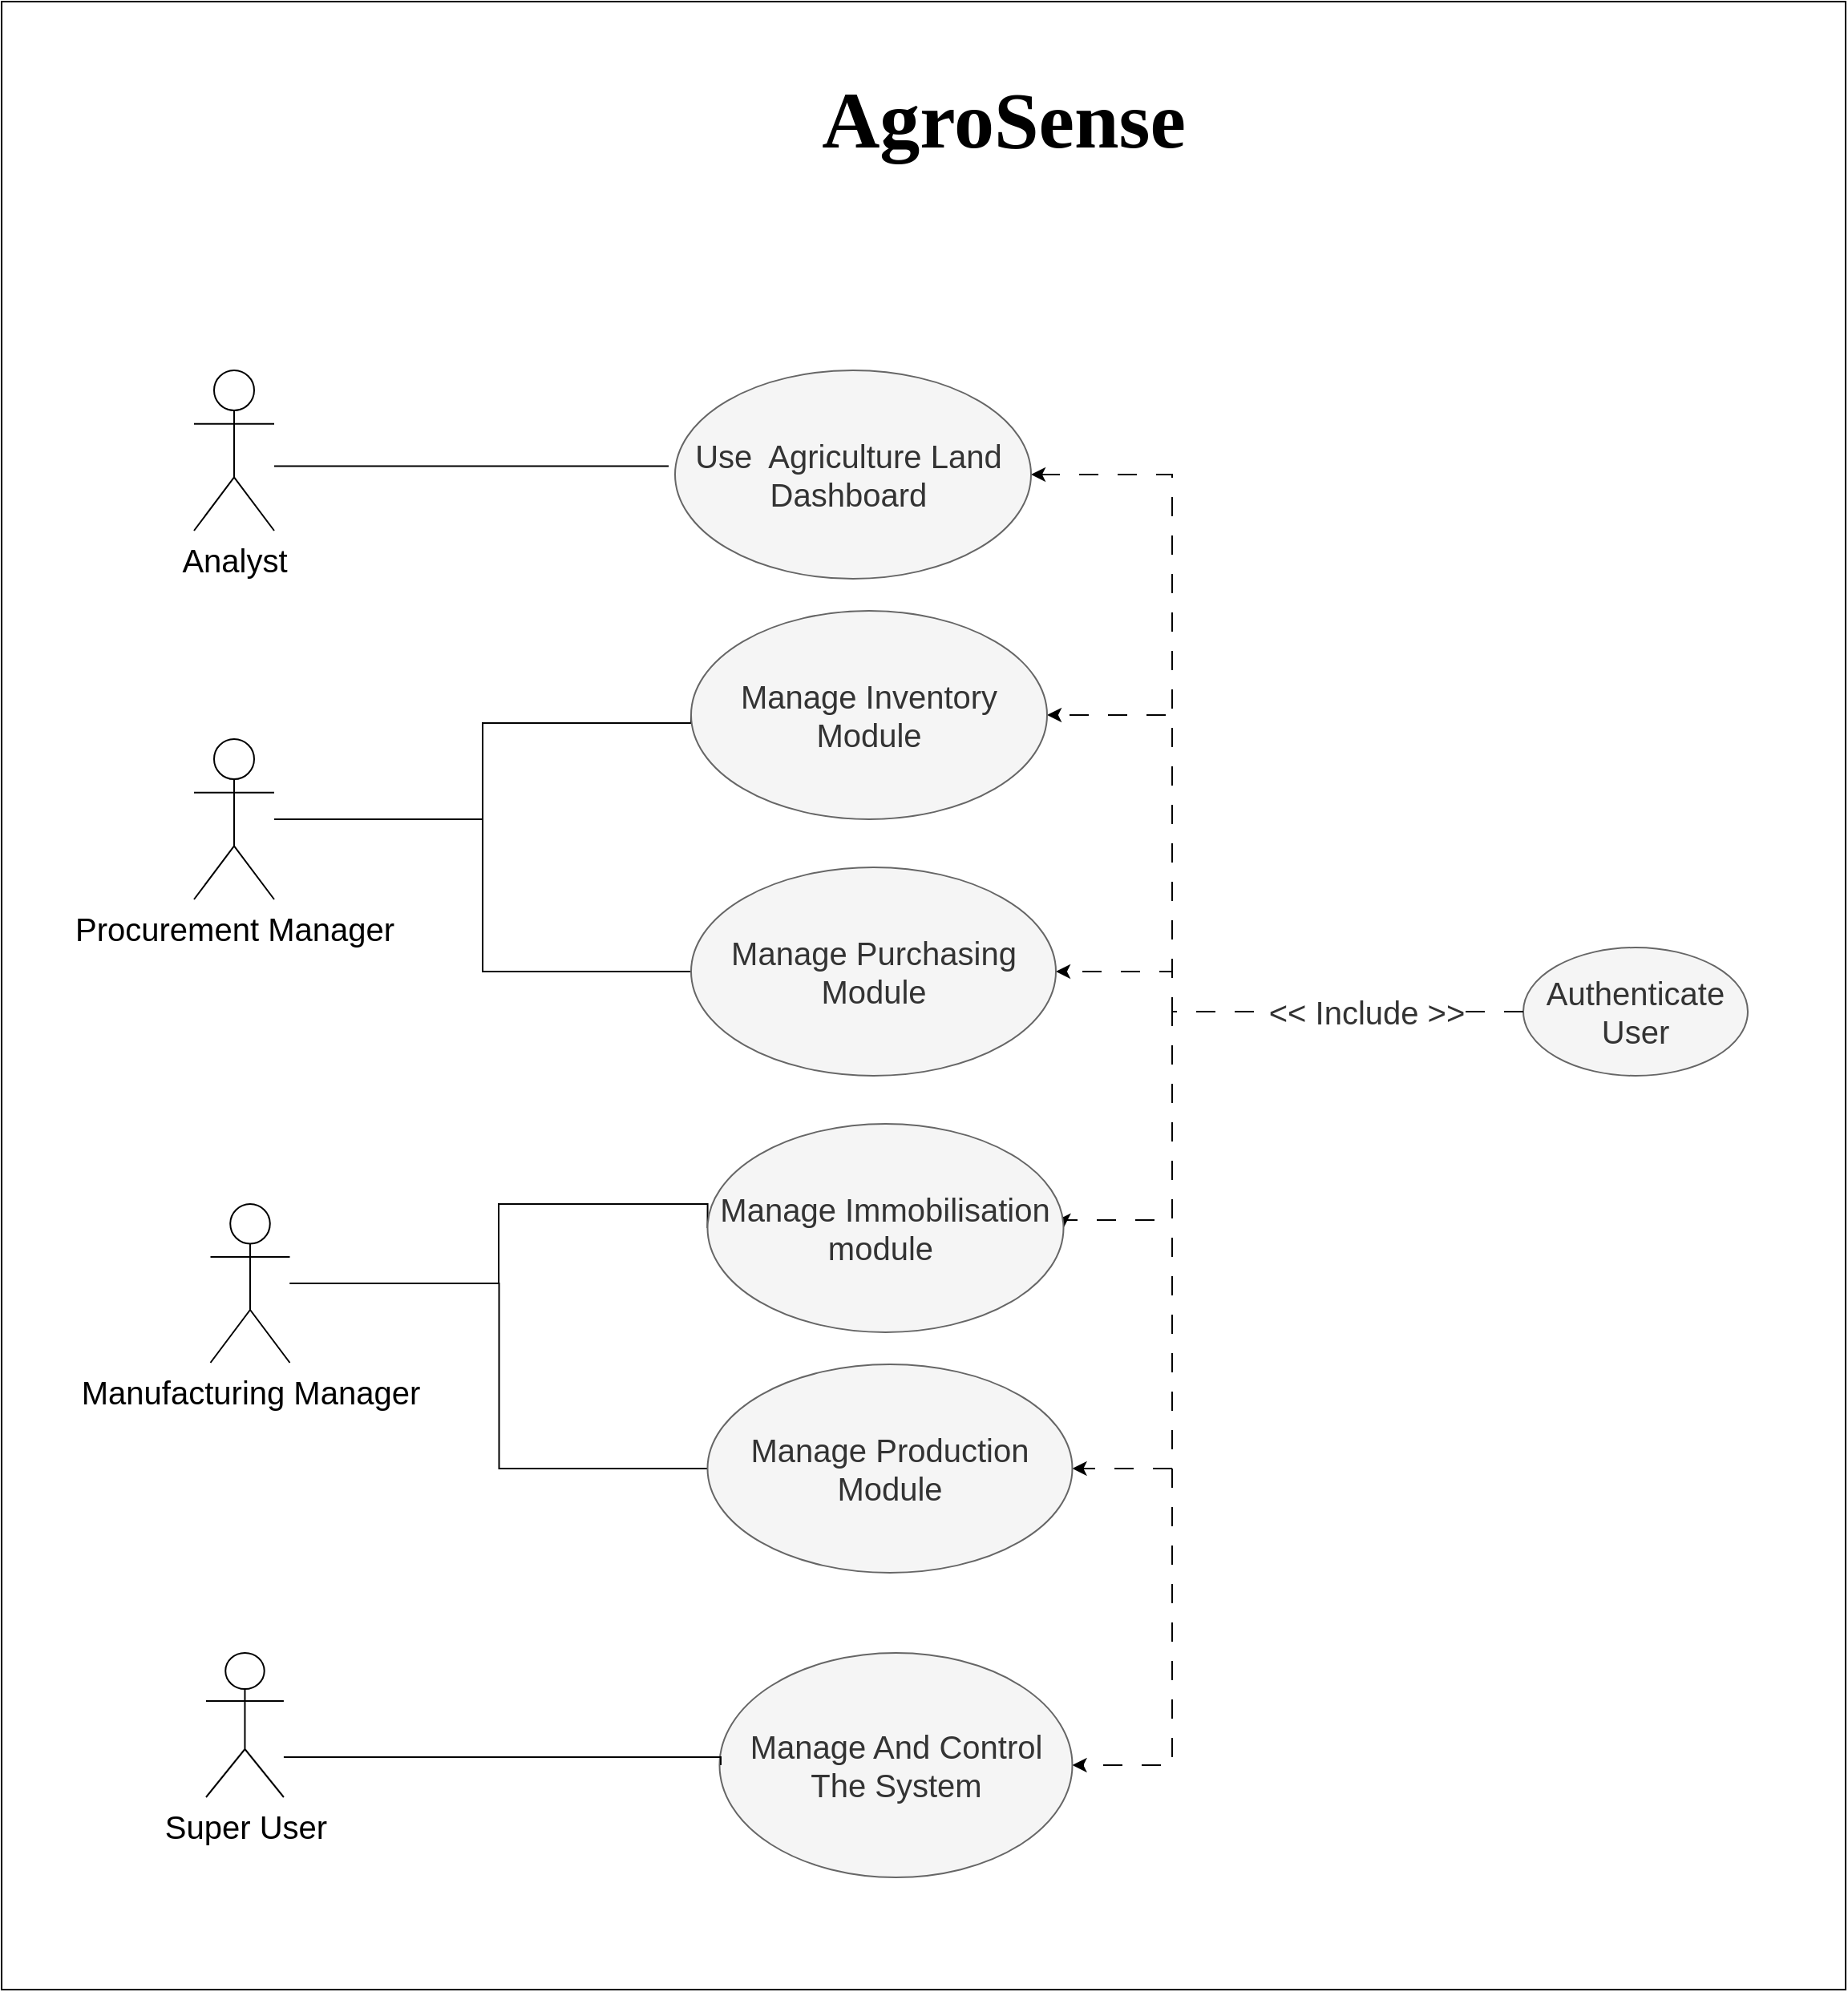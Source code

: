<mxfile version="21.3.6" type="device">
  <diagram name="Page-1" id="FUEcnF_FwE0Z1-w-KJdd">
    <mxGraphModel dx="3050" dy="1168" grid="1" gridSize="10" guides="1" tooltips="1" connect="1" arrows="1" fold="1" page="1" pageScale="1" pageWidth="850" pageHeight="1100" math="0" shadow="0">
      <root>
        <mxCell id="0" />
        <mxCell id="1" parent="0" />
        <mxCell id="_qx0qerG88OESA4s5PXd-1" value="" style="rounded=0;whiteSpace=wrap;html=1;fontFamily=Helvetica;fontSize=20;" vertex="1" parent="1">
          <mxGeometry x="-740" y="20" width="1150" height="1240" as="geometry" />
        </mxCell>
        <mxCell id="_qx0qerG88OESA4s5PXd-61" style="edgeStyle=orthogonalEdgeStyle;rounded=0;orthogonalLoop=1;jettySize=auto;html=1;entryX=0;entryY=0.5;entryDx=0;entryDy=0;endArrow=none;endFill=0;" edge="1" parent="1" source="_qx0qerG88OESA4s5PXd-2" target="_qx0qerG88OESA4s5PXd-39">
          <mxGeometry relative="1" as="geometry">
            <Array as="points">
              <mxPoint x="-440" y="530" />
              <mxPoint x="-440" y="470" />
              <mxPoint x="-310" y="470" />
            </Array>
          </mxGeometry>
        </mxCell>
        <mxCell id="_qx0qerG88OESA4s5PXd-62" style="edgeStyle=orthogonalEdgeStyle;rounded=0;orthogonalLoop=1;jettySize=auto;html=1;entryX=0;entryY=0.5;entryDx=0;entryDy=0;endArrow=none;endFill=0;" edge="1" parent="1" source="_qx0qerG88OESA4s5PXd-2" target="_qx0qerG88OESA4s5PXd-60">
          <mxGeometry relative="1" as="geometry" />
        </mxCell>
        <mxCell id="_qx0qerG88OESA4s5PXd-2" value="Procurement Manager" style="shape=umlActor;verticalLabelPosition=bottom;verticalAlign=top;html=1;outlineConnect=0;rounded=0;fontSize=20;" vertex="1" parent="1">
          <mxGeometry x="-620" y="480" width="50" height="100" as="geometry" />
        </mxCell>
        <mxCell id="_qx0qerG88OESA4s5PXd-65" style="edgeStyle=orthogonalEdgeStyle;rounded=0;orthogonalLoop=1;jettySize=auto;html=1;entryX=0;entryY=0.5;entryDx=0;entryDy=0;endArrow=none;endFill=0;" edge="1" parent="1" source="_qx0qerG88OESA4s5PXd-14" target="_qx0qerG88OESA4s5PXd-63">
          <mxGeometry relative="1" as="geometry">
            <Array as="points">
              <mxPoint x="-430" y="820" />
              <mxPoint x="-430" y="770" />
              <mxPoint x="-300" y="770" />
            </Array>
          </mxGeometry>
        </mxCell>
        <mxCell id="_qx0qerG88OESA4s5PXd-66" style="edgeStyle=orthogonalEdgeStyle;rounded=0;orthogonalLoop=1;jettySize=auto;html=1;entryX=0;entryY=0.5;entryDx=0;entryDy=0;endArrow=none;endFill=0;" edge="1" parent="1" source="_qx0qerG88OESA4s5PXd-14" target="_qx0qerG88OESA4s5PXd-64">
          <mxGeometry relative="1" as="geometry">
            <Array as="points">
              <mxPoint x="-429.75" y="819" />
              <mxPoint x="-429.75" y="935" />
            </Array>
          </mxGeometry>
        </mxCell>
        <mxCell id="_qx0qerG88OESA4s5PXd-14" value="Manufacturing Manager" style="shape=umlActor;verticalLabelPosition=bottom;verticalAlign=top;html=1;outlineConnect=0;rounded=0;fontSize=20;" vertex="1" parent="1">
          <mxGeometry x="-609.75" y="770" width="49.5" height="99" as="geometry" />
        </mxCell>
        <mxCell id="_qx0qerG88OESA4s5PXd-28" style="edgeStyle=orthogonalEdgeStyle;rounded=0;orthogonalLoop=1;jettySize=auto;html=1;entryX=1;entryY=0.5;entryDx=0;entryDy=0;dashed=1;dashPattern=12 12;" edge="1" parent="1" source="_qx0qerG88OESA4s5PXd-32" target="_qx0qerG88OESA4s5PXd-60">
          <mxGeometry relative="1" as="geometry">
            <Array as="points">
              <mxPoint x="-10" y="650" />
              <mxPoint x="-10" y="625" />
            </Array>
            <mxPoint x="-195" y="1103" as="targetPoint" />
          </mxGeometry>
        </mxCell>
        <mxCell id="_qx0qerG88OESA4s5PXd-31" style="edgeStyle=orthogonalEdgeStyle;rounded=0;orthogonalLoop=1;jettySize=auto;html=1;entryX=1;entryY=0.5;entryDx=0;entryDy=0;dashed=1;dashPattern=12 12;" edge="1" parent="1" source="_qx0qerG88OESA4s5PXd-32" target="_qx0qerG88OESA4s5PXd-39">
          <mxGeometry relative="1" as="geometry">
            <Array as="points">
              <mxPoint x="-10" y="650" />
              <mxPoint x="-10" y="465" />
            </Array>
            <mxPoint x="-200" y="1013" as="targetPoint" />
          </mxGeometry>
        </mxCell>
        <mxCell id="_qx0qerG88OESA4s5PXd-78" style="edgeStyle=orthogonalEdgeStyle;rounded=0;orthogonalLoop=1;jettySize=auto;html=1;entryX=1;entryY=0.5;entryDx=0;entryDy=0;dashed=1;dashPattern=12 12;" edge="1" parent="1" source="_qx0qerG88OESA4s5PXd-32" target="_qx0qerG88OESA4s5PXd-70">
          <mxGeometry relative="1" as="geometry">
            <Array as="points">
              <mxPoint x="-10" y="650" />
              <mxPoint x="-10" y="315" />
            </Array>
          </mxGeometry>
        </mxCell>
        <mxCell id="_qx0qerG88OESA4s5PXd-32" value="Authenticate User" style="ellipse;whiteSpace=wrap;html=1;fillColor=#f5f5f5;strokeColor=#666666;rounded=0;fontSize=20;fontColor=#333333;" vertex="1" parent="1">
          <mxGeometry x="209.0" y="610" width="140" height="80" as="geometry" />
        </mxCell>
        <mxCell id="_qx0qerG88OESA4s5PXd-39" value="Manage Inventory Module" style="ellipse;whiteSpace=wrap;html=1;fillColor=#f5f5f5;strokeColor=#666666;rounded=0;fontSize=20;fontColor=#333333;" vertex="1" parent="1">
          <mxGeometry x="-310" y="400" width="222" height="130" as="geometry" />
        </mxCell>
        <mxCell id="_qx0qerG88OESA4s5PXd-46" style="edgeStyle=orthogonalEdgeStyle;rounded=0;orthogonalLoop=1;jettySize=auto;html=1;entryX=1;entryY=0.5;entryDx=0;entryDy=0;dashed=1;dashPattern=12 12;" edge="1" parent="1" source="_qx0qerG88OESA4s5PXd-32" target="_qx0qerG88OESA4s5PXd-64">
          <mxGeometry relative="1" as="geometry">
            <Array as="points">
              <mxPoint x="-10" y="650" />
              <mxPoint x="-10" y="935" />
            </Array>
            <mxPoint x="-195" y="1573" as="targetPoint" />
          </mxGeometry>
        </mxCell>
        <mxCell id="_qx0qerG88OESA4s5PXd-58" style="edgeStyle=orthogonalEdgeStyle;rounded=0;orthogonalLoop=1;jettySize=auto;html=1;fontFamily=Helvetica;fontSize=20;fontColor=#333333;dashed=1;dashPattern=12 12;entryX=1;entryY=0.5;entryDx=0;entryDy=0;" edge="1" parent="1" source="_qx0qerG88OESA4s5PXd-32" target="_qx0qerG88OESA4s5PXd-51">
          <mxGeometry relative="1" as="geometry">
            <mxPoint x="-158" y="1786" as="targetPoint" />
            <Array as="points">
              <mxPoint x="-10" y="650" />
              <mxPoint x="-10" y="1120" />
            </Array>
          </mxGeometry>
        </mxCell>
        <mxCell id="_qx0qerG88OESA4s5PXd-48" style="edgeStyle=orthogonalEdgeStyle;rounded=0;orthogonalLoop=1;jettySize=auto;html=1;entryX=1;entryY=0.5;entryDx=0;entryDy=0;dashed=1;dashPattern=12 12;" edge="1" parent="1" source="_qx0qerG88OESA4s5PXd-32" target="_qx0qerG88OESA4s5PXd-63">
          <mxGeometry relative="1" as="geometry">
            <Array as="points">
              <mxPoint x="-10" y="650" />
              <mxPoint x="-10" y="780" />
              <mxPoint x="-78" y="780" />
            </Array>
            <mxPoint x="-240" y="1340" as="targetPoint" />
          </mxGeometry>
        </mxCell>
        <mxCell id="_qx0qerG88OESA4s5PXd-49" value="&amp;lt;&amp;lt; Include &amp;gt;&amp;gt;" style="edgeLabel;html=1;align=center;verticalAlign=middle;resizable=0;points=[];fontSize=20;fontFamily=Helvetica;fontColor=#333333;labelBackgroundColor=#ffffff;" vertex="1" connectable="0" parent="_qx0qerG88OESA4s5PXd-48">
          <mxGeometry x="-0.884" relative="1" as="geometry">
            <mxPoint x="-74" as="offset" />
          </mxGeometry>
        </mxCell>
        <mxCell id="_qx0qerG88OESA4s5PXd-50" value="Super User" style="shape=umlActor;verticalLabelPosition=bottom;verticalAlign=top;html=1;outlineConnect=0;rounded=0;fontSize=20;" vertex="1" parent="1">
          <mxGeometry x="-612.5" y="1050" width="48.46" height="90" as="geometry" />
        </mxCell>
        <mxCell id="_qx0qerG88OESA4s5PXd-51" value="Manage And Control The System" style="ellipse;whiteSpace=wrap;html=1;fillColor=#f5f5f5;strokeColor=#666666;rounded=0;fontSize=20;fontColor=#333333;" vertex="1" parent="1">
          <mxGeometry x="-292.25" y="1050" width="220" height="140" as="geometry" />
        </mxCell>
        <mxCell id="_qx0qerG88OESA4s5PXd-52" style="edgeStyle=orthogonalEdgeStyle;rounded=0;orthogonalLoop=1;jettySize=auto;html=1;entryX=0;entryY=0.5;entryDx=0;entryDy=0;fontSize=20;endArrow=none;endFill=0;" edge="1" parent="1" source="_qx0qerG88OESA4s5PXd-50" target="_qx0qerG88OESA4s5PXd-51">
          <mxGeometry relative="1" as="geometry">
            <mxPoint x="-457.25" y="1130.1" as="targetPoint" />
            <Array as="points">
              <mxPoint x="-291.5" y="1115" />
              <mxPoint x="-291.5" y="1120" />
            </Array>
          </mxGeometry>
        </mxCell>
        <mxCell id="_qx0qerG88OESA4s5PXd-53" value="&lt;font size=&quot;1&quot; face=&quot;Verdana&quot; style=&quot;&quot;&gt;&lt;b style=&quot;font-size: 50px;&quot;&gt;AgroSense&lt;/b&gt;&lt;/font&gt;" style="text;html=1;align=center;verticalAlign=middle;whiteSpace=wrap;rounded=1;arcSize=50;fontSize=20;" vertex="1" parent="1">
          <mxGeometry x="-290" y="33" width="350" height="120" as="geometry" />
        </mxCell>
        <mxCell id="_qx0qerG88OESA4s5PXd-60" value="Manage Purchasing Module" style="ellipse;whiteSpace=wrap;html=1;fillColor=#f5f5f5;strokeColor=#666666;rounded=0;fontSize=20;fontColor=#333333;" vertex="1" parent="1">
          <mxGeometry x="-310" y="560" width="227.5" height="130" as="geometry" />
        </mxCell>
        <mxCell id="_qx0qerG88OESA4s5PXd-63" value="Manage Immobilisation module&amp;nbsp;" style="ellipse;whiteSpace=wrap;html=1;fillColor=#f5f5f5;strokeColor=#666666;rounded=0;fontSize=20;fontColor=#333333;" vertex="1" parent="1">
          <mxGeometry x="-299.75" y="720" width="222" height="130" as="geometry" />
        </mxCell>
        <mxCell id="_qx0qerG88OESA4s5PXd-64" value="Manage Production Module" style="ellipse;whiteSpace=wrap;html=1;fillColor=#f5f5f5;strokeColor=#666666;rounded=0;fontSize=20;fontColor=#333333;" vertex="1" parent="1">
          <mxGeometry x="-299.75" y="870" width="227.5" height="130" as="geometry" />
        </mxCell>
        <mxCell id="_qx0qerG88OESA4s5PXd-77" style="edgeStyle=orthogonalEdgeStyle;rounded=0;orthogonalLoop=1;jettySize=auto;html=1;entryX=-0.018;entryY=0.459;entryDx=0;entryDy=0;entryPerimeter=0;endArrow=none;endFill=0;" edge="1" parent="1" source="_qx0qerG88OESA4s5PXd-69" target="_qx0qerG88OESA4s5PXd-70">
          <mxGeometry relative="1" as="geometry">
            <Array as="points">
              <mxPoint x="-324" y="310" />
            </Array>
          </mxGeometry>
        </mxCell>
        <mxCell id="_qx0qerG88OESA4s5PXd-69" value="Analyst" style="shape=umlActor;verticalLabelPosition=bottom;verticalAlign=top;html=1;outlineConnect=0;rounded=0;fontSize=20;" vertex="1" parent="1">
          <mxGeometry x="-620" y="250" width="50" height="100" as="geometry" />
        </mxCell>
        <mxCell id="_qx0qerG88OESA4s5PXd-70" value="Use&amp;nbsp; Agriculture Land&amp;nbsp; Dashboard&amp;nbsp;" style="ellipse;whiteSpace=wrap;html=1;fillColor=#f5f5f5;strokeColor=#666666;rounded=0;fontSize=20;fontColor=#333333;" vertex="1" parent="1">
          <mxGeometry x="-320" y="250" width="222" height="130" as="geometry" />
        </mxCell>
      </root>
    </mxGraphModel>
  </diagram>
</mxfile>
